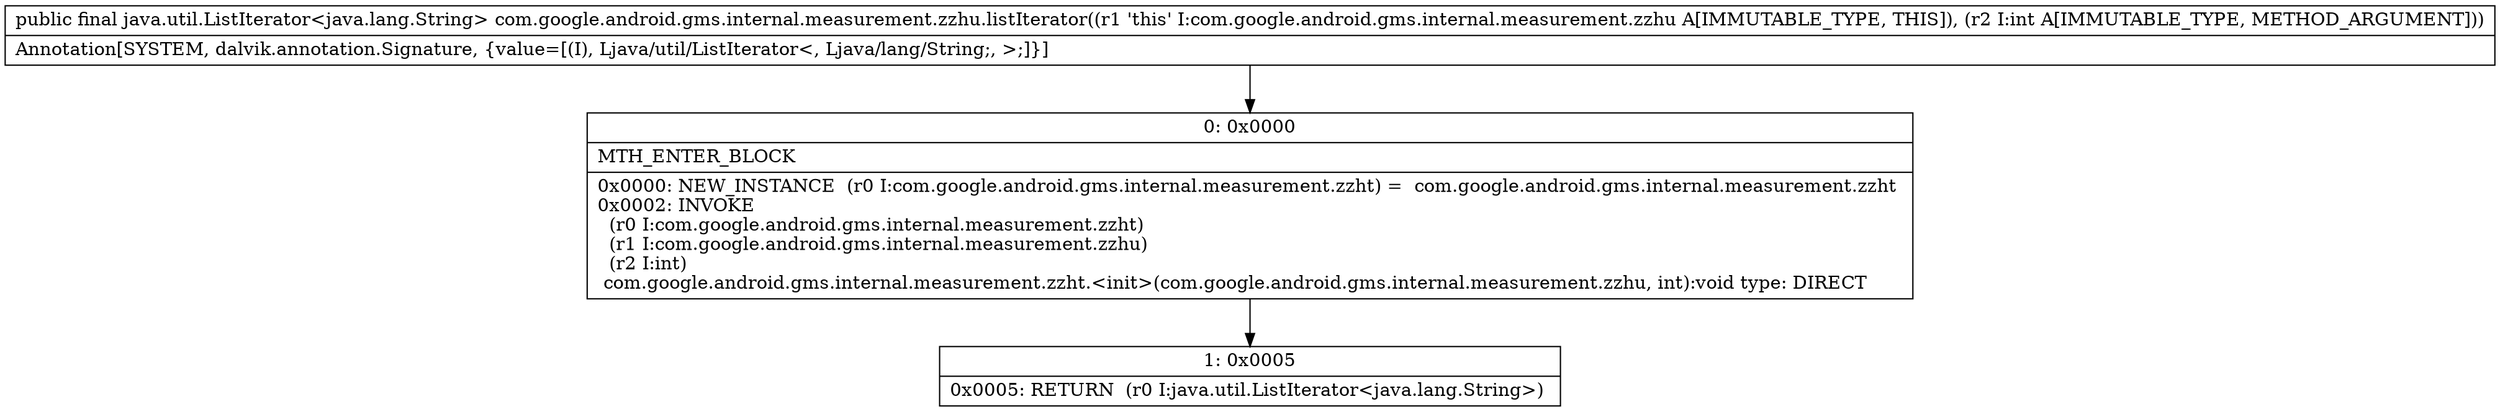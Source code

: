 digraph "CFG forcom.google.android.gms.internal.measurement.zzhu.listIterator(I)Ljava\/util\/ListIterator;" {
Node_0 [shape=record,label="{0\:\ 0x0000|MTH_ENTER_BLOCK\l|0x0000: NEW_INSTANCE  (r0 I:com.google.android.gms.internal.measurement.zzht) =  com.google.android.gms.internal.measurement.zzht \l0x0002: INVOKE  \l  (r0 I:com.google.android.gms.internal.measurement.zzht)\l  (r1 I:com.google.android.gms.internal.measurement.zzhu)\l  (r2 I:int)\l com.google.android.gms.internal.measurement.zzht.\<init\>(com.google.android.gms.internal.measurement.zzhu, int):void type: DIRECT \l}"];
Node_1 [shape=record,label="{1\:\ 0x0005|0x0005: RETURN  (r0 I:java.util.ListIterator\<java.lang.String\>) \l}"];
MethodNode[shape=record,label="{public final java.util.ListIterator\<java.lang.String\> com.google.android.gms.internal.measurement.zzhu.listIterator((r1 'this' I:com.google.android.gms.internal.measurement.zzhu A[IMMUTABLE_TYPE, THIS]), (r2 I:int A[IMMUTABLE_TYPE, METHOD_ARGUMENT]))  | Annotation[SYSTEM, dalvik.annotation.Signature, \{value=[(I), Ljava\/util\/ListIterator\<, Ljava\/lang\/String;, \>;]\}]\l}"];
MethodNode -> Node_0;
Node_0 -> Node_1;
}

